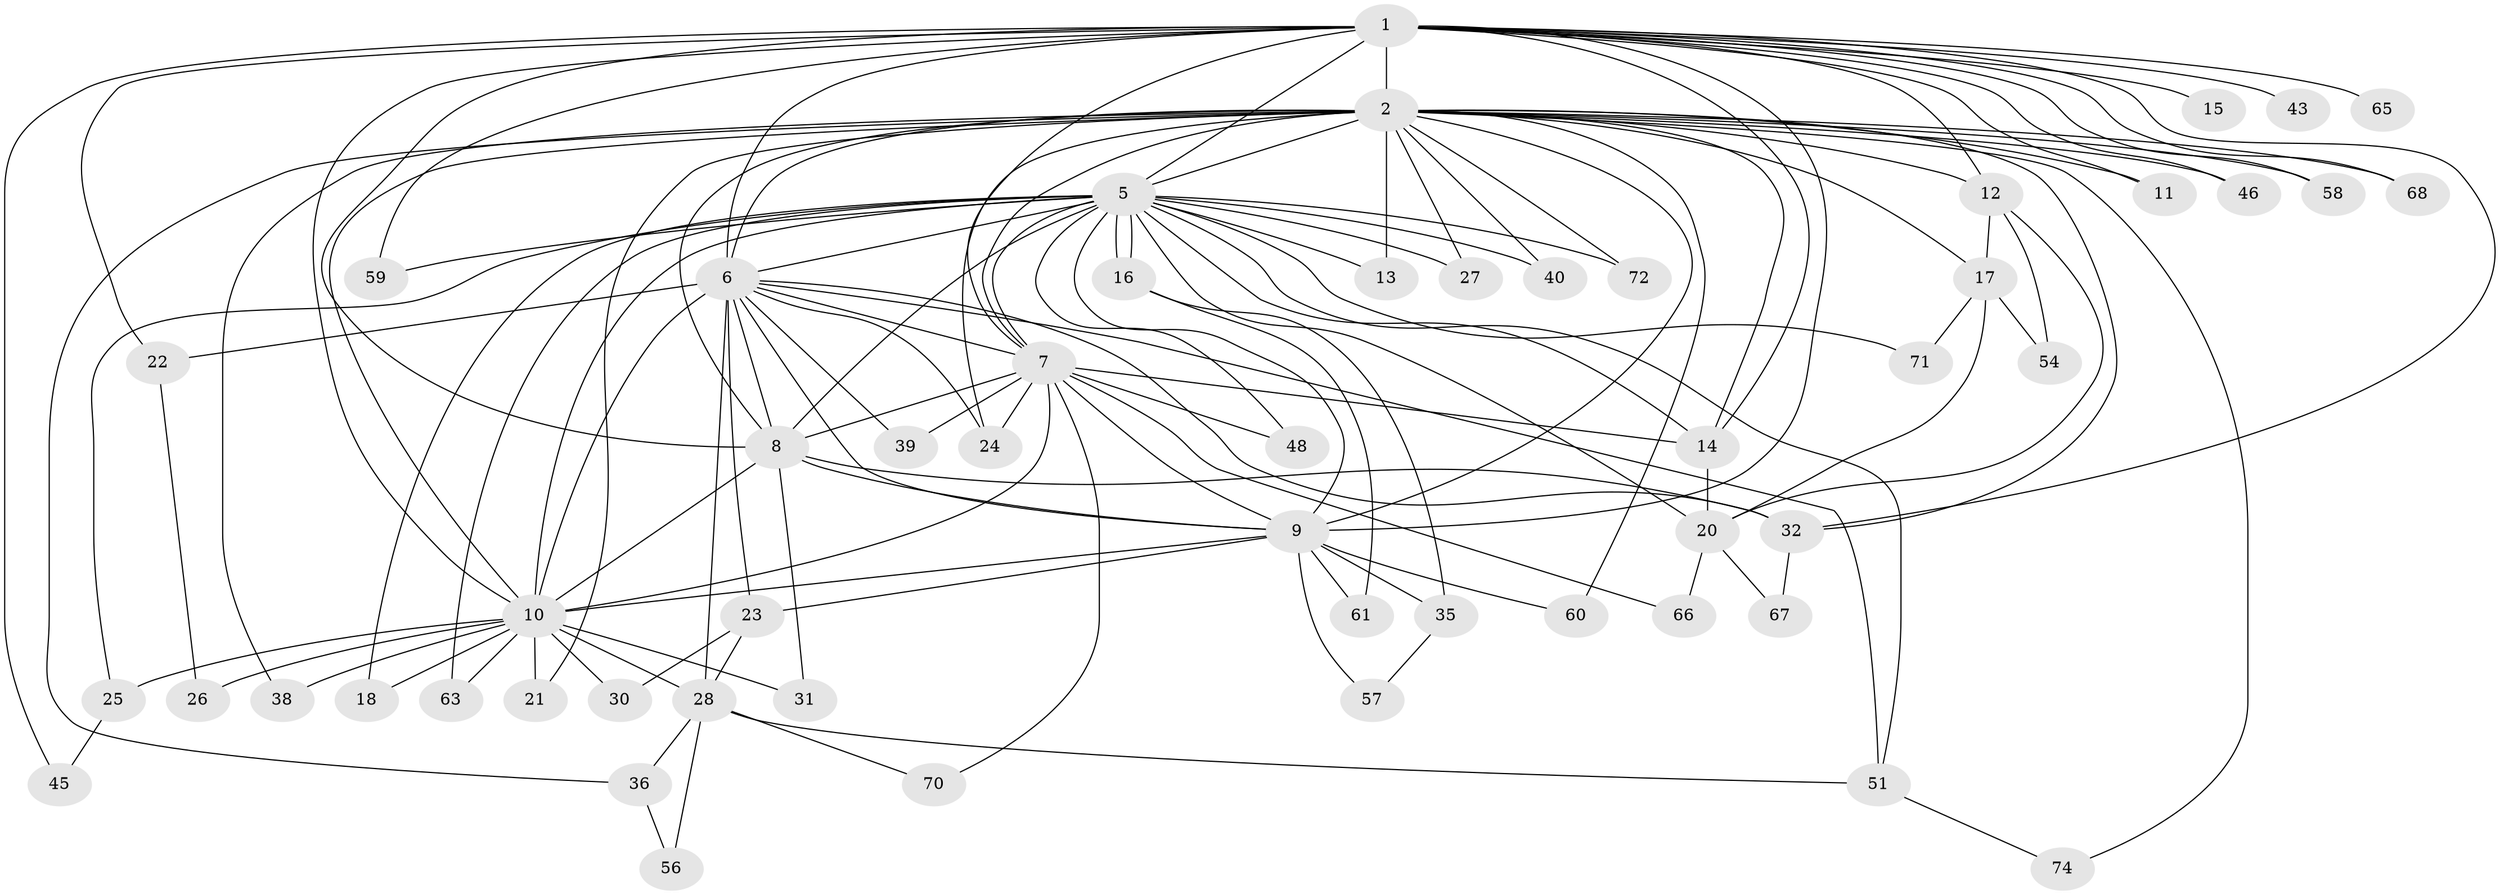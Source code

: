 // original degree distribution, {18: 0.02702702702702703, 16: 0.013513513513513514, 19: 0.02702702702702703, 20: 0.013513513513513514, 28: 0.013513513513513514, 13: 0.013513513513513514, 11: 0.013513513513513514, 15: 0.013513513513513514, 2: 0.5945945945945946, 6: 0.013513513513513514, 5: 0.06756756756756757, 4: 0.05405405405405406, 3: 0.12162162162162163, 7: 0.013513513513513514}
// Generated by graph-tools (version 1.1) at 2025/41/03/06/25 10:41:42]
// undirected, 54 vertices, 126 edges
graph export_dot {
graph [start="1"]
  node [color=gray90,style=filled];
  1 [super="+3"];
  2 [super="+4"];
  5 [super="+49"];
  6 [super="+41"];
  7 [super="+19"];
  8 [super="+73"];
  9 [super="+62"];
  10 [super="+29"];
  11;
  12 [super="+64"];
  13;
  14 [super="+44"];
  15;
  16 [super="+52"];
  17 [super="+55"];
  18;
  20 [super="+42"];
  21;
  22 [super="+34"];
  23 [super="+33"];
  24 [super="+47"];
  25;
  26;
  27;
  28 [super="+37"];
  30;
  31;
  32 [super="+50"];
  35;
  36;
  38;
  39;
  40 [super="+69"];
  43;
  45;
  46;
  48;
  51 [super="+53"];
  54;
  56;
  57;
  58;
  59;
  60;
  61;
  63;
  65;
  66;
  67;
  68;
  70;
  71;
  72;
  74;
  1 -- 2 [weight=4];
  1 -- 5 [weight=2];
  1 -- 6 [weight=3];
  1 -- 7 [weight=2];
  1 -- 8 [weight=2];
  1 -- 9 [weight=3];
  1 -- 10 [weight=2];
  1 -- 11;
  1 -- 12;
  1 -- 14;
  1 -- 32;
  1 -- 43 [weight=2];
  1 -- 46;
  1 -- 59;
  1 -- 65;
  1 -- 68;
  1 -- 15;
  1 -- 22 [weight=2];
  1 -- 45;
  1 -- 58;
  2 -- 5 [weight=2];
  2 -- 6 [weight=2];
  2 -- 7 [weight=2];
  2 -- 8 [weight=2];
  2 -- 9 [weight=2];
  2 -- 10 [weight=2];
  2 -- 12;
  2 -- 38;
  2 -- 60;
  2 -- 68;
  2 -- 72;
  2 -- 11;
  2 -- 74;
  2 -- 13;
  2 -- 14;
  2 -- 17;
  2 -- 21;
  2 -- 27;
  2 -- 36;
  2 -- 40;
  2 -- 46;
  2 -- 58;
  2 -- 32;
  2 -- 24;
  5 -- 6;
  5 -- 7;
  5 -- 8;
  5 -- 9;
  5 -- 10 [weight=3];
  5 -- 13;
  5 -- 16 [weight=2];
  5 -- 16;
  5 -- 18;
  5 -- 20;
  5 -- 25;
  5 -- 27;
  5 -- 40 [weight=2];
  5 -- 48;
  5 -- 51;
  5 -- 59;
  5 -- 63;
  5 -- 71;
  5 -- 72;
  5 -- 14;
  6 -- 7;
  6 -- 8;
  6 -- 9;
  6 -- 10;
  6 -- 22;
  6 -- 23;
  6 -- 24;
  6 -- 28 [weight=2];
  6 -- 32;
  6 -- 39;
  6 -- 51;
  7 -- 8;
  7 -- 9;
  7 -- 10;
  7 -- 24;
  7 -- 39;
  7 -- 70;
  7 -- 48;
  7 -- 66;
  7 -- 14;
  8 -- 9;
  8 -- 10;
  8 -- 31;
  8 -- 32;
  9 -- 10;
  9 -- 23;
  9 -- 35;
  9 -- 57;
  9 -- 60;
  9 -- 61;
  10 -- 18;
  10 -- 21;
  10 -- 25;
  10 -- 26;
  10 -- 28;
  10 -- 30;
  10 -- 31;
  10 -- 38;
  10 -- 63;
  12 -- 17;
  12 -- 20 [weight=2];
  12 -- 54;
  14 -- 20;
  16 -- 35;
  16 -- 61;
  17 -- 54;
  17 -- 71;
  17 -- 20;
  20 -- 67;
  20 -- 66;
  22 -- 26;
  23 -- 30;
  23 -- 28;
  25 -- 45;
  28 -- 36;
  28 -- 51;
  28 -- 70;
  28 -- 56;
  32 -- 67;
  35 -- 57;
  36 -- 56;
  51 -- 74;
}
